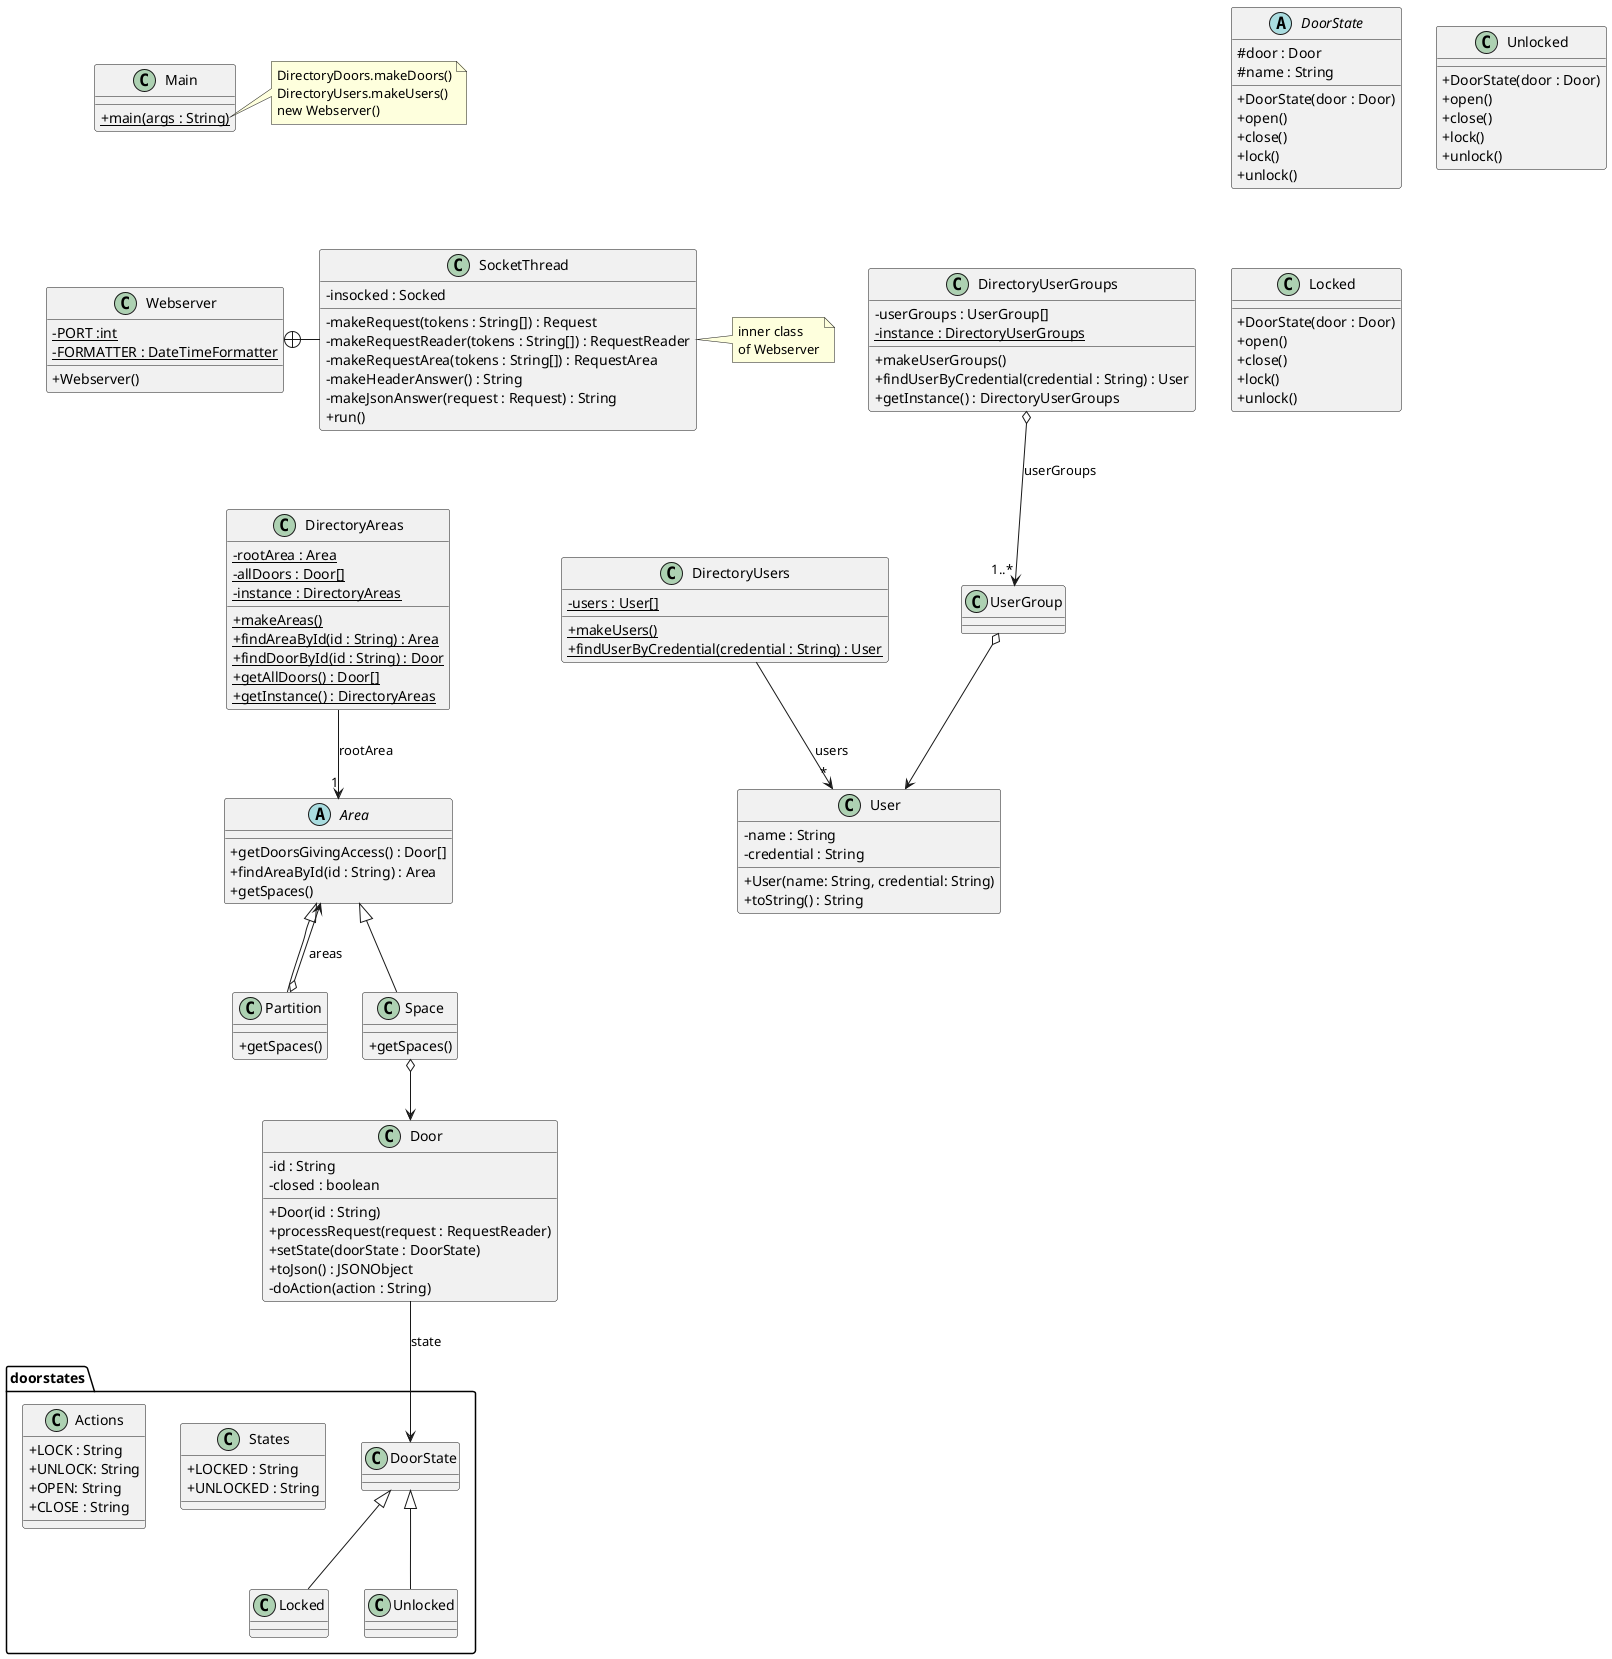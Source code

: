 @startuml
'https://plantuml.com/class-diagram
skinparam classAttributeIconSize 0

class Webserver {
- {static} PORT :int
- {static} FORMATTER : DateTimeFormatter
+ Webserver()
}

class SocketThread {
- insocked : Socked
- makeRequest(tokens : String[]) : Request
- makeRequestReader(tokens : String[]) : RequestReader
- makeRequestArea(tokens : String[]) : RequestArea
- makeHeaderAnswer() : String
- makeJsonAnswer(request : Request) : String
+ run()
}

Webserver +-right- SocketThread

note right of SocketThread
inner class
of Webserver
end note


class DirectoryUsers {
- {static} users : User[]
+ {static} makeUsers()
+ {static} findUserByCredential(credential : String) : User
}

DirectoryUsers --> "*" User : "users"

class Door {
- id : String
- closed : boolean
+ Door(id : String)
+ processRequest(request : RequestReader)
+ setState(doorState : DoorState)
+ toJson() : JSONObject
'+ toString() : String
'+ isClosed() :boolean
'+ setClosed(b : boolean)
'+ getStateName() : String
- doAction(action : String)
}

class User {
- name : String
- credential : String
+ User(name: String, credential: String)
+ toString() : String
}


class Main {
+ {static} main(args : String)
}

package doorstates {
    Door --> DoorState : "state"
    DoorState <|-- Locked
    DoorState <|-- Unlocked

    class States {
    +LOCKED : String
    +UNLOCKED : String
    }

    class Actions {
    +LOCK : String
    +UNLOCK: String
    +OPEN: String
    +CLOSE : String
    }

}


abstract class DoorState {
#door : Door
#name : String
+DoorState(door : Door)
+open()
+close()
+lock()
+unlock()
}


class Unlocked {
+ DoorState(door : Door)
+ open()
+ close()
+ lock()
+ unlock()
}


class Locked {
+ DoorState(door : Door)
+ open()
+ close()
+ lock()
+ unlock()
}

Area <|-- Partition
Area <|-- Space
Space o--> Door
Partition o--> Area : areas
DirectoryAreas --> "1" Area : rootArea

abstract class Area {
+ getDoorsGivingAccess() : Door[]
+ findAreaById(id : String) : Area
+ getSpaces()
}

class Partition {
+ getSpaces()
}

class Space {
+ getSpaces()
}

class DirectoryAreas {
- {static} rootArea : Area
- {static} allDoors : Door[]
- {static} instance : DirectoryAreas
+ {static} makeAreas()
+ {static} findAreaById(id : String) : Area
+ {static} findDoorById(id : String) : Door
+ {static} getAllDoors() : Door[]
+ {static} getInstance() : DirectoryAreas
}

DirectoryUserGroups o--> "1..*" UserGroup : userGroups
UserGroup o--> User

class DirectoryUserGroups {
- userGroups : UserGroup[]
- {static} instance : DirectoryUserGroups
+ makeUserGroups()
+ findUserByCredential(credential : String) : User
+ getInstance() : DirectoryUserGroups
}


note right of Main::main
DirectoryDoors.makeDoors()
DirectoryUsers.makeUsers()
new Webserver()
end note

Main -[hidden]down- Webserver
Webserver -[hidden]down- DirectoryAreas
DirectoryAreas -[hidden]right- DirectoryUsers
@enduml